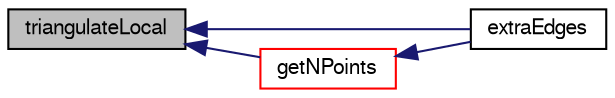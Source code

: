 digraph "triangulateLocal"
{
  bgcolor="transparent";
  edge [fontname="FreeSans",fontsize="10",labelfontname="FreeSans",labelfontsize="10"];
  node [fontname="FreeSans",fontsize="10",shape=record];
  rankdir="LR";
  Node3095 [label="triangulateLocal",height=0.2,width=0.4,color="black", fillcolor="grey75", style="filled", fontcolor="black"];
  Node3095 -> Node3096 [dir="back",color="midnightblue",fontsize="10",style="solid",fontname="FreeSans"];
  Node3096 [label="extraEdges",height=0.2,width=0.4,color="black",URL="$a21430.html#a9cfb4135bbc6e583439d6bc0a9ab0a81",tooltip="Indices into edges of additional edges. "];
  Node3095 -> Node3097 [dir="back",color="midnightblue",fontsize="10",style="solid",fontname="FreeSans"];
  Node3097 [label="getNPoints",height=0.2,width=0.4,color="red",URL="$a21430.html#aa7e0e0713c6c7f896c9f291b43461702",tooltip="Number of points used in face subset. "];
  Node3097 -> Node3096 [dir="back",color="midnightblue",fontsize="10",style="solid",fontname="FreeSans"];
}
